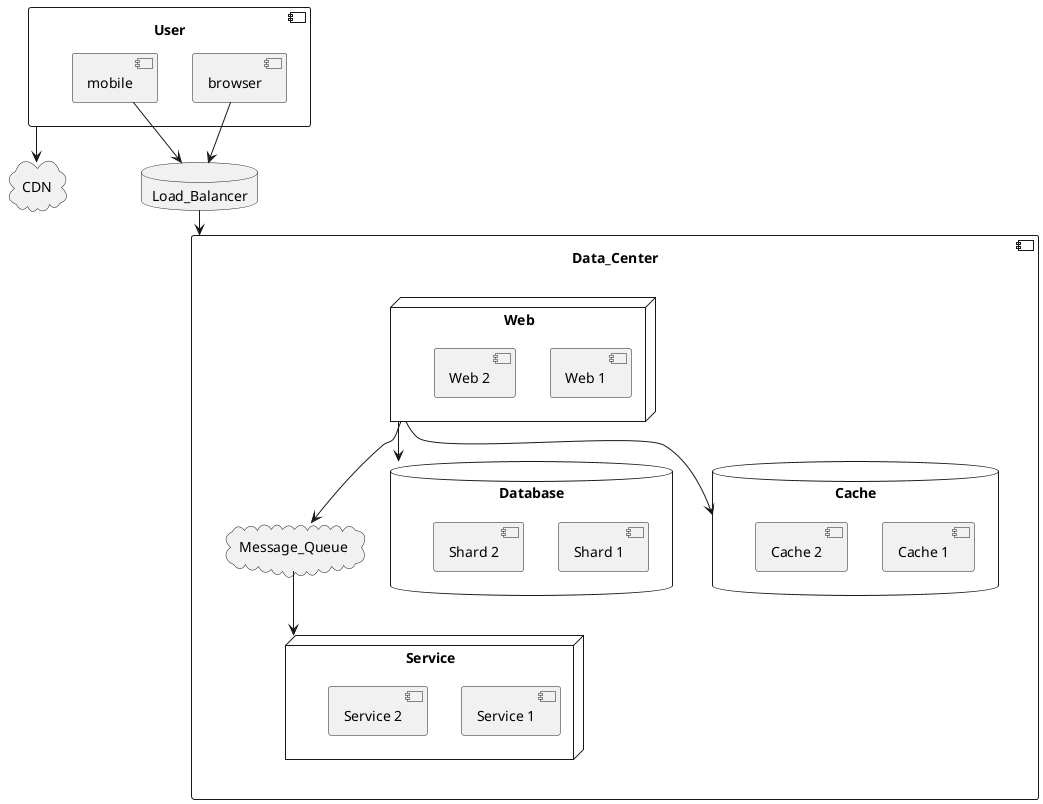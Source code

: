 @startuml

cloud "CDN"

database "Load_Balancer"

component "User" {
    [browser]
    [mobile]
}

component "Data_Center" {
    database "Database" {
        [Shard 1]
        [Shard 2]
    }

    database "Cache" {
        [Cache 1]
        [Cache 2]
    }

    node "Web" {
        [Web 1]
        [Web 2]
    }

    cloud "Message_Queue"

    node "Service" {
            [Service 1]
            [Service 2]
    }
}

User --> CDN
[mobile] -->  Load_Balancer
[browser] -->  Load_Balancer
Load_Balancer --> Data_Center
Web --> Database
Web --> Cache
Web --> Message_Queue
Message_Queue --> Service
@enduml